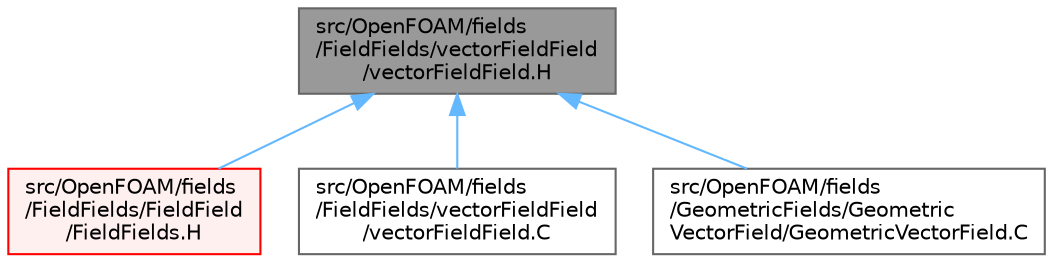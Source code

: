 digraph "src/OpenFOAM/fields/FieldFields/vectorFieldField/vectorFieldField.H"
{
 // LATEX_PDF_SIZE
  bgcolor="transparent";
  edge [fontname=Helvetica,fontsize=10,labelfontname=Helvetica,labelfontsize=10];
  node [fontname=Helvetica,fontsize=10,shape=box,height=0.2,width=0.4];
  Node1 [id="Node000001",label="src/OpenFOAM/fields\l/FieldFields/vectorFieldField\l/vectorFieldField.H",height=0.2,width=0.4,color="gray40", fillcolor="grey60", style="filled", fontcolor="black",tooltip="Specialisation of FieldField<T> for vector."];
  Node1 -> Node2 [id="edge1_Node000001_Node000002",dir="back",color="steelblue1",style="solid",tooltip=" "];
  Node2 [id="Node000002",label="src/OpenFOAM/fields\l/FieldFields/FieldField\l/FieldFields.H",height=0.2,width=0.4,color="red", fillcolor="#FFF0F0", style="filled",URL="$FieldFields_8H.html",tooltip=" "];
  Node1 -> Node310 [id="edge2_Node000001_Node000310",dir="back",color="steelblue1",style="solid",tooltip=" "];
  Node310 [id="Node000310",label="src/OpenFOAM/fields\l/FieldFields/vectorFieldField\l/vectorFieldField.C",height=0.2,width=0.4,color="grey40", fillcolor="white", style="filled",URL="$vectorFieldField_8C.html",tooltip=" "];
  Node1 -> Node311 [id="edge3_Node000001_Node000311",dir="back",color="steelblue1",style="solid",tooltip=" "];
  Node311 [id="Node000311",label="src/OpenFOAM/fields\l/GeometricFields/Geometric\lVectorField/GeometricVectorField.C",height=0.2,width=0.4,color="grey40", fillcolor="white", style="filled",URL="$GeometricVectorField_8C.html",tooltip=" "];
}
